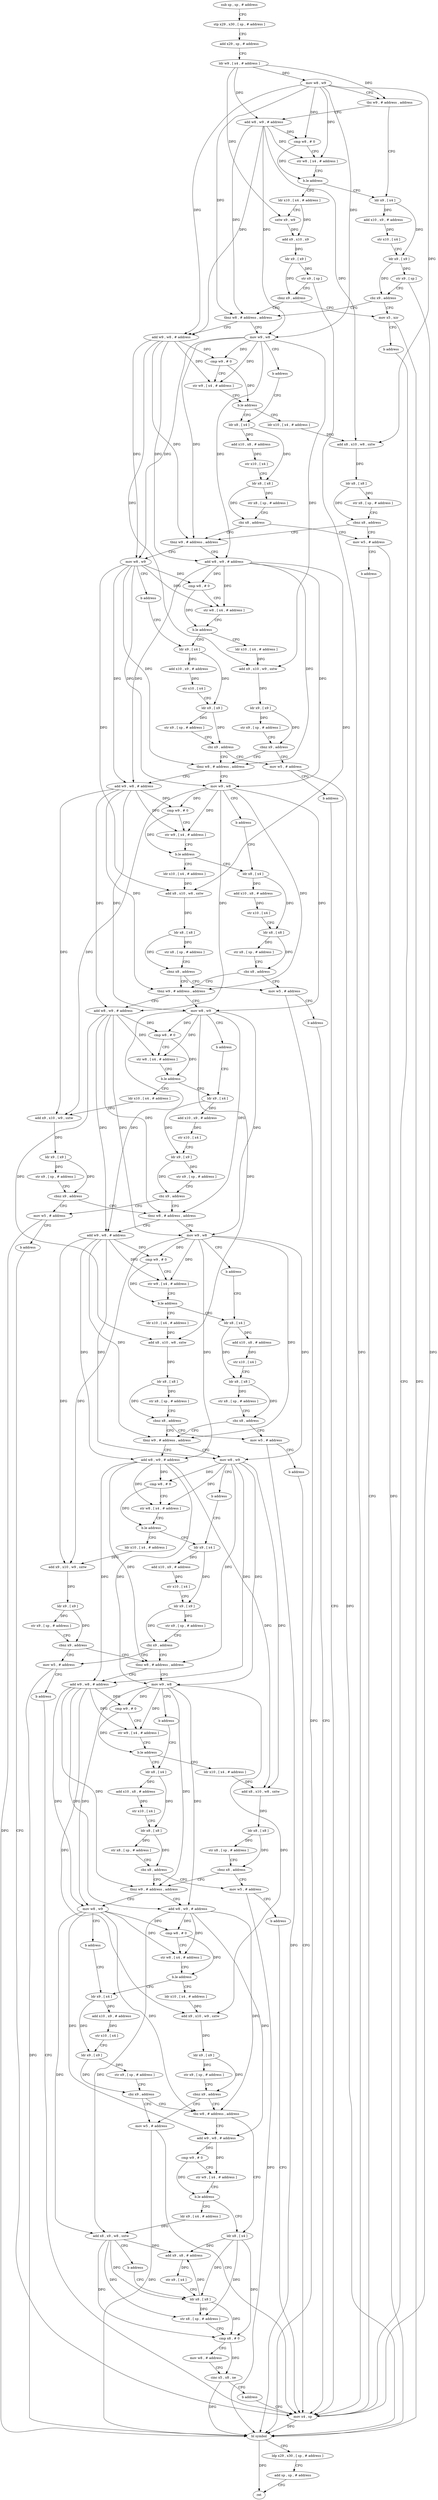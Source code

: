 digraph "func" {
"4216028" [label = "sub sp , sp , # address" ]
"4216032" [label = "stp x29 , x30 , [ sp , # address ]" ]
"4216036" [label = "add x29 , sp , # address" ]
"4216040" [label = "ldr w9 , [ x4 , # address ]" ]
"4216044" [label = "mov w8 , w9" ]
"4216048" [label = "tbz w9 , # address , address" ]
"4216068" [label = "ldr x9 , [ x4 ]" ]
"4216052" [label = "add w8 , w9 , # address" ]
"4216072" [label = "add x10 , x9 , # address" ]
"4216076" [label = "str x10 , [ x4 ]" ]
"4216080" [label = "ldr x9 , [ x9 ]" ]
"4216084" [label = "str x9 , [ sp ]" ]
"4216088" [label = "cbz x9 , address" ]
"4216232" [label = "mov x5 , xzr" ]
"4216092" [label = "tbnz w8 , # address , address" ]
"4216056" [label = "cmp w8 , # 0" ]
"4216060" [label = "str w8 , [ x4 , # address ]" ]
"4216064" [label = "b.le address" ]
"4216208" [label = "ldr x10 , [ x4 , # address ]" ]
"4216236" [label = "b address" ]
"4216816" [label = "mov x4 , sp" ]
"4216104" [label = "add w9 , w8 , # address" ]
"4216096" [label = "mov w9 , w8" ]
"4216212" [label = "sxtw x9 , w9" ]
"4216216" [label = "add x9 , x10 , x9" ]
"4216220" [label = "ldr x9 , [ x9 ]" ]
"4216224" [label = "str x9 , [ sp ]" ]
"4216228" [label = "cbnz x9 , address" ]
"4216820" [label = "bl symbol" ]
"4216824" [label = "ldp x29 , x30 , [ sp , # address ]" ]
"4216828" [label = "add sp , sp , # address" ]
"4216832" [label = "ret" ]
"4216108" [label = "cmp w9 , # 0" ]
"4216112" [label = "str w9 , [ x4 , # address ]" ]
"4216116" [label = "b.le address" ]
"4216292" [label = "ldr x10 , [ x4 , # address ]" ]
"4216120" [label = "ldr x8 , [ x4 ]" ]
"4216100" [label = "b address" ]
"4216296" [label = "add x8 , x10 , w8 , sxtw" ]
"4216300" [label = "ldr x8 , [ x8 ]" ]
"4216304" [label = "str x8 , [ sp , # address ]" ]
"4216308" [label = "cbnz x8 , address" ]
"4216144" [label = "tbnz w9 , # address , address" ]
"4216312" [label = "mov w5 , # address" ]
"4216124" [label = "add x10 , x8 , # address" ]
"4216128" [label = "str x10 , [ x4 ]" ]
"4216132" [label = "ldr x8 , [ x8 ]" ]
"4216136" [label = "str x8 , [ sp , # address ]" ]
"4216140" [label = "cbz x8 , address" ]
"4216156" [label = "add w8 , w9 , # address" ]
"4216148" [label = "mov w8 , w9" ]
"4216316" [label = "b address" ]
"4216160" [label = "cmp w8 , # 0" ]
"4216164" [label = "str w8 , [ x4 , # address ]" ]
"4216168" [label = "b.le address" ]
"4216372" [label = "ldr x10 , [ x4 , # address ]" ]
"4216172" [label = "ldr x9 , [ x4 ]" ]
"4216152" [label = "b address" ]
"4216376" [label = "add x9 , x10 , w9 , sxtw" ]
"4216380" [label = "ldr x9 , [ x9 ]" ]
"4216384" [label = "str x9 , [ sp , # address ]" ]
"4216388" [label = "cbnz x9 , address" ]
"4216196" [label = "tbnz w8 , # address , address" ]
"4216392" [label = "mov w5 , # address" ]
"4216176" [label = "add x10 , x9 , # address" ]
"4216180" [label = "str x10 , [ x4 ]" ]
"4216184" [label = "ldr x9 , [ x9 ]" ]
"4216188" [label = "str x9 , [ sp , # address ]" ]
"4216192" [label = "cbz x9 , address" ]
"4216240" [label = "add w9 , w8 , # address" ]
"4216200" [label = "mov w9 , w8" ]
"4216396" [label = "b address" ]
"4216244" [label = "cmp w9 , # 0" ]
"4216248" [label = "str w9 , [ x4 , # address ]" ]
"4216252" [label = "b.le address" ]
"4216452" [label = "ldr x10 , [ x4 , # address ]" ]
"4216256" [label = "ldr x8 , [ x4 ]" ]
"4216204" [label = "b address" ]
"4216456" [label = "add x8 , x10 , w8 , sxtw" ]
"4216460" [label = "ldr x8 , [ x8 ]" ]
"4216464" [label = "str x8 , [ sp , # address ]" ]
"4216468" [label = "cbnz x8 , address" ]
"4216280" [label = "tbnz w9 , # address , address" ]
"4216472" [label = "mov w5 , # address" ]
"4216260" [label = "add x10 , x8 , # address" ]
"4216264" [label = "str x10 , [ x4 ]" ]
"4216268" [label = "ldr x8 , [ x8 ]" ]
"4216272" [label = "str x8 , [ sp , # address ]" ]
"4216276" [label = "cbz x8 , address" ]
"4216320" [label = "add w8 , w9 , # address" ]
"4216284" [label = "mov w8 , w9" ]
"4216476" [label = "b address" ]
"4216324" [label = "cmp w8 , # 0" ]
"4216328" [label = "str w8 , [ x4 , # address ]" ]
"4216332" [label = "b.le address" ]
"4216532" [label = "ldr x10 , [ x4 , # address ]" ]
"4216336" [label = "ldr x9 , [ x4 ]" ]
"4216288" [label = "b address" ]
"4216536" [label = "add x9 , x10 , w9 , sxtw" ]
"4216540" [label = "ldr x9 , [ x9 ]" ]
"4216544" [label = "str x9 , [ sp , # address ]" ]
"4216548" [label = "cbnz x9 , address" ]
"4216360" [label = "tbnz w8 , # address , address" ]
"4216552" [label = "mov w5 , # address" ]
"4216340" [label = "add x10 , x9 , # address" ]
"4216344" [label = "str x10 , [ x4 ]" ]
"4216348" [label = "ldr x9 , [ x9 ]" ]
"4216352" [label = "str x9 , [ sp , # address ]" ]
"4216356" [label = "cbz x9 , address" ]
"4216400" [label = "add w9 , w8 , # address" ]
"4216364" [label = "mov w9 , w8" ]
"4216556" [label = "b address" ]
"4216404" [label = "cmp w9 , # 0" ]
"4216408" [label = "str w9 , [ x4 , # address ]" ]
"4216412" [label = "b.le address" ]
"4216612" [label = "ldr x10 , [ x4 , # address ]" ]
"4216416" [label = "ldr x8 , [ x4 ]" ]
"4216368" [label = "b address" ]
"4216616" [label = "add x8 , x10 , w8 , sxtw" ]
"4216620" [label = "ldr x8 , [ x8 ]" ]
"4216624" [label = "str x8 , [ sp , # address ]" ]
"4216628" [label = "cbnz x8 , address" ]
"4216440" [label = "tbnz w9 , # address , address" ]
"4216632" [label = "mov w5 , # address" ]
"4216420" [label = "add x10 , x8 , # address" ]
"4216424" [label = "str x10 , [ x4 ]" ]
"4216428" [label = "ldr x8 , [ x8 ]" ]
"4216432" [label = "str x8 , [ sp , # address ]" ]
"4216436" [label = "cbz x8 , address" ]
"4216480" [label = "add w8 , w9 , # address" ]
"4216444" [label = "mov w8 , w9" ]
"4216636" [label = "b address" ]
"4216484" [label = "cmp w8 , # 0" ]
"4216488" [label = "str w8 , [ x4 , # address ]" ]
"4216492" [label = "b.le address" ]
"4216736" [label = "ldr x10 , [ x4 , # address ]" ]
"4216496" [label = "ldr x9 , [ x4 ]" ]
"4216448" [label = "b address" ]
"4216740" [label = "add x9 , x10 , w9 , sxtw" ]
"4216744" [label = "ldr x9 , [ x9 ]" ]
"4216748" [label = "str x9 , [ sp , # address ]" ]
"4216752" [label = "cbnz x9 , address" ]
"4216520" [label = "tbnz w8 , # address , address" ]
"4216756" [label = "mov w5 , # address" ]
"4216500" [label = "add x10 , x9 , # address" ]
"4216504" [label = "str x10 , [ x4 ]" ]
"4216508" [label = "ldr x9 , [ x9 ]" ]
"4216512" [label = "str x9 , [ sp , # address ]" ]
"4216516" [label = "cbz x9 , address" ]
"4216560" [label = "add w9 , w8 , # address" ]
"4216524" [label = "mov w9 , w8" ]
"4216760" [label = "b address" ]
"4216564" [label = "cmp w9 , # 0" ]
"4216568" [label = "str w9 , [ x4 , # address ]" ]
"4216572" [label = "b.le address" ]
"4216764" [label = "ldr x10 , [ x4 , # address ]" ]
"4216576" [label = "ldr x8 , [ x4 ]" ]
"4216528" [label = "b address" ]
"4216768" [label = "add x8 , x10 , w8 , sxtw" ]
"4216772" [label = "ldr x8 , [ x8 ]" ]
"4216776" [label = "str x8 , [ sp , # address ]" ]
"4216780" [label = "cbnz x8 , address" ]
"4216600" [label = "tbnz w9 , # address , address" ]
"4216784" [label = "mov w5 , # address" ]
"4216580" [label = "add x10 , x8 , # address" ]
"4216584" [label = "str x10 , [ x4 ]" ]
"4216588" [label = "ldr x8 , [ x8 ]" ]
"4216592" [label = "str x8 , [ sp , # address ]" ]
"4216596" [label = "cbz x8 , address" ]
"4216640" [label = "add w8 , w9 , # address" ]
"4216604" [label = "mov w8 , w9" ]
"4216788" [label = "b address" ]
"4216644" [label = "cmp w8 , # 0" ]
"4216648" [label = "str w8 , [ x4 , # address ]" ]
"4216652" [label = "b.le address" ]
"4216792" [label = "ldr x10 , [ x4 , # address ]" ]
"4216656" [label = "ldr x9 , [ x4 ]" ]
"4216608" [label = "b address" ]
"4216796" [label = "add x9 , x10 , w9 , sxtw" ]
"4216800" [label = "ldr x9 , [ x9 ]" ]
"4216804" [label = "str x9 , [ sp , # address ]" ]
"4216808" [label = "cbnz x9 , address" ]
"4216680" [label = "tbz w8 , # address , address" ]
"4216812" [label = "mov w5 , # address" ]
"4216660" [label = "add x10 , x9 , # address" ]
"4216664" [label = "str x10 , [ x4 ]" ]
"4216668" [label = "ldr x9 , [ x9 ]" ]
"4216672" [label = "str x9 , [ sp , # address ]" ]
"4216676" [label = "cbz x9 , address" ]
"4216700" [label = "ldr x8 , [ x4 ]" ]
"4216684" [label = "add w9 , w8 , # address" ]
"4216704" [label = "add x9 , x8 , # address" ]
"4216708" [label = "str x9 , [ x4 ]" ]
"4216712" [label = "ldr x8 , [ x8 ]" ]
"4216688" [label = "cmp w9 , # 0" ]
"4216692" [label = "str w9 , [ x4 , # address ]" ]
"4216696" [label = "b.le address" ]
"4216836" [label = "ldr x9 , [ x4 , # address ]" ]
"4216840" [label = "add x8 , x9 , w8 , sxtw" ]
"4216844" [label = "b address" ]
"4216716" [label = "str x8 , [ sp , # address ]" ]
"4216720" [label = "cmp x8 , # 0" ]
"4216724" [label = "mov w8 , # address" ]
"4216728" [label = "cinc x5 , x8 , ne" ]
"4216732" [label = "b address" ]
"4216028" -> "4216032" [ label = "CFG" ]
"4216032" -> "4216036" [ label = "CFG" ]
"4216036" -> "4216040" [ label = "CFG" ]
"4216040" -> "4216044" [ label = "DFG" ]
"4216040" -> "4216048" [ label = "DFG" ]
"4216040" -> "4216052" [ label = "DFG" ]
"4216040" -> "4216212" [ label = "DFG" ]
"4216044" -> "4216048" [ label = "CFG" ]
"4216044" -> "4216056" [ label = "DFG" ]
"4216044" -> "4216060" [ label = "DFG" ]
"4216044" -> "4216092" [ label = "DFG" ]
"4216044" -> "4216104" [ label = "DFG" ]
"4216044" -> "4216096" [ label = "DFG" ]
"4216044" -> "4216296" [ label = "DFG" ]
"4216048" -> "4216068" [ label = "CFG" ]
"4216048" -> "4216052" [ label = "CFG" ]
"4216068" -> "4216072" [ label = "DFG" ]
"4216068" -> "4216080" [ label = "DFG" ]
"4216052" -> "4216056" [ label = "DFG" ]
"4216052" -> "4216060" [ label = "DFG" ]
"4216052" -> "4216092" [ label = "DFG" ]
"4216052" -> "4216104" [ label = "DFG" ]
"4216052" -> "4216096" [ label = "DFG" ]
"4216052" -> "4216296" [ label = "DFG" ]
"4216072" -> "4216076" [ label = "DFG" ]
"4216076" -> "4216080" [ label = "CFG" ]
"4216080" -> "4216084" [ label = "DFG" ]
"4216080" -> "4216088" [ label = "DFG" ]
"4216084" -> "4216088" [ label = "CFG" ]
"4216084" -> "4216816" [ label = "DFG" ]
"4216088" -> "4216232" [ label = "CFG" ]
"4216088" -> "4216092" [ label = "CFG" ]
"4216232" -> "4216236" [ label = "CFG" ]
"4216232" -> "4216820" [ label = "DFG" ]
"4216092" -> "4216104" [ label = "CFG" ]
"4216092" -> "4216096" [ label = "CFG" ]
"4216056" -> "4216060" [ label = "CFG" ]
"4216056" -> "4216064" [ label = "DFG" ]
"4216060" -> "4216064" [ label = "CFG" ]
"4216064" -> "4216208" [ label = "CFG" ]
"4216064" -> "4216068" [ label = "CFG" ]
"4216208" -> "4216212" [ label = "CFG" ]
"4216208" -> "4216216" [ label = "DFG" ]
"4216236" -> "4216816" [ label = "CFG" ]
"4216816" -> "4216820" [ label = "DFG" ]
"4216104" -> "4216108" [ label = "DFG" ]
"4216104" -> "4216112" [ label = "DFG" ]
"4216104" -> "4216144" [ label = "DFG" ]
"4216104" -> "4216156" [ label = "DFG" ]
"4216104" -> "4216148" [ label = "DFG" ]
"4216104" -> "4216376" [ label = "DFG" ]
"4216096" -> "4216100" [ label = "CFG" ]
"4216096" -> "4216108" [ label = "DFG" ]
"4216096" -> "4216112" [ label = "DFG" ]
"4216096" -> "4216144" [ label = "DFG" ]
"4216096" -> "4216156" [ label = "DFG" ]
"4216096" -> "4216148" [ label = "DFG" ]
"4216096" -> "4216376" [ label = "DFG" ]
"4216212" -> "4216216" [ label = "DFG" ]
"4216216" -> "4216220" [ label = "DFG" ]
"4216220" -> "4216224" [ label = "DFG" ]
"4216220" -> "4216228" [ label = "DFG" ]
"4216224" -> "4216228" [ label = "CFG" ]
"4216224" -> "4216816" [ label = "DFG" ]
"4216228" -> "4216092" [ label = "CFG" ]
"4216228" -> "4216232" [ label = "CFG" ]
"4216820" -> "4216824" [ label = "CFG" ]
"4216820" -> "4216832" [ label = "DFG" ]
"4216824" -> "4216828" [ label = "CFG" ]
"4216828" -> "4216832" [ label = "CFG" ]
"4216108" -> "4216112" [ label = "CFG" ]
"4216108" -> "4216116" [ label = "DFG" ]
"4216112" -> "4216116" [ label = "CFG" ]
"4216116" -> "4216292" [ label = "CFG" ]
"4216116" -> "4216120" [ label = "CFG" ]
"4216292" -> "4216296" [ label = "DFG" ]
"4216120" -> "4216124" [ label = "DFG" ]
"4216120" -> "4216132" [ label = "DFG" ]
"4216100" -> "4216120" [ label = "CFG" ]
"4216296" -> "4216300" [ label = "DFG" ]
"4216300" -> "4216304" [ label = "DFG" ]
"4216300" -> "4216308" [ label = "DFG" ]
"4216304" -> "4216308" [ label = "CFG" ]
"4216308" -> "4216144" [ label = "CFG" ]
"4216308" -> "4216312" [ label = "CFG" ]
"4216144" -> "4216156" [ label = "CFG" ]
"4216144" -> "4216148" [ label = "CFG" ]
"4216312" -> "4216316" [ label = "CFG" ]
"4216312" -> "4216820" [ label = "DFG" ]
"4216124" -> "4216128" [ label = "DFG" ]
"4216128" -> "4216132" [ label = "CFG" ]
"4216132" -> "4216136" [ label = "DFG" ]
"4216132" -> "4216140" [ label = "DFG" ]
"4216136" -> "4216140" [ label = "CFG" ]
"4216140" -> "4216312" [ label = "CFG" ]
"4216140" -> "4216144" [ label = "CFG" ]
"4216156" -> "4216160" [ label = "DFG" ]
"4216156" -> "4216164" [ label = "DFG" ]
"4216156" -> "4216196" [ label = "DFG" ]
"4216156" -> "4216240" [ label = "DFG" ]
"4216156" -> "4216200" [ label = "DFG" ]
"4216156" -> "4216456" [ label = "DFG" ]
"4216148" -> "4216152" [ label = "CFG" ]
"4216148" -> "4216160" [ label = "DFG" ]
"4216148" -> "4216164" [ label = "DFG" ]
"4216148" -> "4216196" [ label = "DFG" ]
"4216148" -> "4216240" [ label = "DFG" ]
"4216148" -> "4216200" [ label = "DFG" ]
"4216148" -> "4216456" [ label = "DFG" ]
"4216316" -> "4216816" [ label = "CFG" ]
"4216160" -> "4216164" [ label = "CFG" ]
"4216160" -> "4216168" [ label = "DFG" ]
"4216164" -> "4216168" [ label = "CFG" ]
"4216168" -> "4216372" [ label = "CFG" ]
"4216168" -> "4216172" [ label = "CFG" ]
"4216372" -> "4216376" [ label = "DFG" ]
"4216172" -> "4216176" [ label = "DFG" ]
"4216172" -> "4216184" [ label = "DFG" ]
"4216152" -> "4216172" [ label = "CFG" ]
"4216376" -> "4216380" [ label = "DFG" ]
"4216380" -> "4216384" [ label = "DFG" ]
"4216380" -> "4216388" [ label = "DFG" ]
"4216384" -> "4216388" [ label = "CFG" ]
"4216388" -> "4216196" [ label = "CFG" ]
"4216388" -> "4216392" [ label = "CFG" ]
"4216196" -> "4216240" [ label = "CFG" ]
"4216196" -> "4216200" [ label = "CFG" ]
"4216392" -> "4216396" [ label = "CFG" ]
"4216392" -> "4216820" [ label = "DFG" ]
"4216176" -> "4216180" [ label = "DFG" ]
"4216180" -> "4216184" [ label = "CFG" ]
"4216184" -> "4216188" [ label = "DFG" ]
"4216184" -> "4216192" [ label = "DFG" ]
"4216188" -> "4216192" [ label = "CFG" ]
"4216192" -> "4216392" [ label = "CFG" ]
"4216192" -> "4216196" [ label = "CFG" ]
"4216240" -> "4216244" [ label = "DFG" ]
"4216240" -> "4216248" [ label = "DFG" ]
"4216240" -> "4216280" [ label = "DFG" ]
"4216240" -> "4216320" [ label = "DFG" ]
"4216240" -> "4216284" [ label = "DFG" ]
"4216240" -> "4216536" [ label = "DFG" ]
"4216200" -> "4216204" [ label = "CFG" ]
"4216200" -> "4216244" [ label = "DFG" ]
"4216200" -> "4216248" [ label = "DFG" ]
"4216200" -> "4216280" [ label = "DFG" ]
"4216200" -> "4216320" [ label = "DFG" ]
"4216200" -> "4216284" [ label = "DFG" ]
"4216200" -> "4216536" [ label = "DFG" ]
"4216396" -> "4216816" [ label = "CFG" ]
"4216244" -> "4216248" [ label = "CFG" ]
"4216244" -> "4216252" [ label = "DFG" ]
"4216248" -> "4216252" [ label = "CFG" ]
"4216252" -> "4216452" [ label = "CFG" ]
"4216252" -> "4216256" [ label = "CFG" ]
"4216452" -> "4216456" [ label = "DFG" ]
"4216256" -> "4216260" [ label = "DFG" ]
"4216256" -> "4216268" [ label = "DFG" ]
"4216204" -> "4216256" [ label = "CFG" ]
"4216456" -> "4216460" [ label = "DFG" ]
"4216460" -> "4216464" [ label = "DFG" ]
"4216460" -> "4216468" [ label = "DFG" ]
"4216464" -> "4216468" [ label = "CFG" ]
"4216468" -> "4216280" [ label = "CFG" ]
"4216468" -> "4216472" [ label = "CFG" ]
"4216280" -> "4216320" [ label = "CFG" ]
"4216280" -> "4216284" [ label = "CFG" ]
"4216472" -> "4216476" [ label = "CFG" ]
"4216472" -> "4216820" [ label = "DFG" ]
"4216260" -> "4216264" [ label = "DFG" ]
"4216264" -> "4216268" [ label = "CFG" ]
"4216268" -> "4216272" [ label = "DFG" ]
"4216268" -> "4216276" [ label = "DFG" ]
"4216272" -> "4216276" [ label = "CFG" ]
"4216276" -> "4216472" [ label = "CFG" ]
"4216276" -> "4216280" [ label = "CFG" ]
"4216320" -> "4216324" [ label = "DFG" ]
"4216320" -> "4216328" [ label = "DFG" ]
"4216320" -> "4216360" [ label = "DFG" ]
"4216320" -> "4216400" [ label = "DFG" ]
"4216320" -> "4216364" [ label = "DFG" ]
"4216320" -> "4216616" [ label = "DFG" ]
"4216284" -> "4216288" [ label = "CFG" ]
"4216284" -> "4216324" [ label = "DFG" ]
"4216284" -> "4216328" [ label = "DFG" ]
"4216284" -> "4216360" [ label = "DFG" ]
"4216284" -> "4216400" [ label = "DFG" ]
"4216284" -> "4216364" [ label = "DFG" ]
"4216284" -> "4216616" [ label = "DFG" ]
"4216476" -> "4216816" [ label = "CFG" ]
"4216324" -> "4216328" [ label = "CFG" ]
"4216324" -> "4216332" [ label = "DFG" ]
"4216328" -> "4216332" [ label = "CFG" ]
"4216332" -> "4216532" [ label = "CFG" ]
"4216332" -> "4216336" [ label = "CFG" ]
"4216532" -> "4216536" [ label = "DFG" ]
"4216336" -> "4216340" [ label = "DFG" ]
"4216336" -> "4216348" [ label = "DFG" ]
"4216288" -> "4216336" [ label = "CFG" ]
"4216536" -> "4216540" [ label = "DFG" ]
"4216540" -> "4216544" [ label = "DFG" ]
"4216540" -> "4216548" [ label = "DFG" ]
"4216544" -> "4216548" [ label = "CFG" ]
"4216548" -> "4216360" [ label = "CFG" ]
"4216548" -> "4216552" [ label = "CFG" ]
"4216360" -> "4216400" [ label = "CFG" ]
"4216360" -> "4216364" [ label = "CFG" ]
"4216552" -> "4216556" [ label = "CFG" ]
"4216552" -> "4216820" [ label = "DFG" ]
"4216340" -> "4216344" [ label = "DFG" ]
"4216344" -> "4216348" [ label = "CFG" ]
"4216348" -> "4216352" [ label = "DFG" ]
"4216348" -> "4216356" [ label = "DFG" ]
"4216352" -> "4216356" [ label = "CFG" ]
"4216356" -> "4216552" [ label = "CFG" ]
"4216356" -> "4216360" [ label = "CFG" ]
"4216400" -> "4216404" [ label = "DFG" ]
"4216400" -> "4216408" [ label = "DFG" ]
"4216400" -> "4216440" [ label = "DFG" ]
"4216400" -> "4216480" [ label = "DFG" ]
"4216400" -> "4216444" [ label = "DFG" ]
"4216400" -> "4216740" [ label = "DFG" ]
"4216364" -> "4216368" [ label = "CFG" ]
"4216364" -> "4216404" [ label = "DFG" ]
"4216364" -> "4216408" [ label = "DFG" ]
"4216364" -> "4216440" [ label = "DFG" ]
"4216364" -> "4216480" [ label = "DFG" ]
"4216364" -> "4216444" [ label = "DFG" ]
"4216364" -> "4216740" [ label = "DFG" ]
"4216556" -> "4216816" [ label = "CFG" ]
"4216404" -> "4216408" [ label = "CFG" ]
"4216404" -> "4216412" [ label = "DFG" ]
"4216408" -> "4216412" [ label = "CFG" ]
"4216412" -> "4216612" [ label = "CFG" ]
"4216412" -> "4216416" [ label = "CFG" ]
"4216612" -> "4216616" [ label = "DFG" ]
"4216416" -> "4216420" [ label = "DFG" ]
"4216416" -> "4216428" [ label = "DFG" ]
"4216368" -> "4216416" [ label = "CFG" ]
"4216616" -> "4216620" [ label = "DFG" ]
"4216620" -> "4216624" [ label = "DFG" ]
"4216620" -> "4216628" [ label = "DFG" ]
"4216624" -> "4216628" [ label = "CFG" ]
"4216628" -> "4216440" [ label = "CFG" ]
"4216628" -> "4216632" [ label = "CFG" ]
"4216440" -> "4216480" [ label = "CFG" ]
"4216440" -> "4216444" [ label = "CFG" ]
"4216632" -> "4216636" [ label = "CFG" ]
"4216632" -> "4216820" [ label = "DFG" ]
"4216420" -> "4216424" [ label = "DFG" ]
"4216424" -> "4216428" [ label = "CFG" ]
"4216428" -> "4216432" [ label = "DFG" ]
"4216428" -> "4216436" [ label = "DFG" ]
"4216432" -> "4216436" [ label = "CFG" ]
"4216436" -> "4216632" [ label = "CFG" ]
"4216436" -> "4216440" [ label = "CFG" ]
"4216480" -> "4216484" [ label = "DFG" ]
"4216480" -> "4216488" [ label = "DFG" ]
"4216480" -> "4216520" [ label = "DFG" ]
"4216480" -> "4216560" [ label = "DFG" ]
"4216480" -> "4216524" [ label = "DFG" ]
"4216480" -> "4216768" [ label = "DFG" ]
"4216444" -> "4216448" [ label = "CFG" ]
"4216444" -> "4216484" [ label = "DFG" ]
"4216444" -> "4216488" [ label = "DFG" ]
"4216444" -> "4216520" [ label = "DFG" ]
"4216444" -> "4216560" [ label = "DFG" ]
"4216444" -> "4216524" [ label = "DFG" ]
"4216444" -> "4216768" [ label = "DFG" ]
"4216636" -> "4216816" [ label = "CFG" ]
"4216484" -> "4216488" [ label = "CFG" ]
"4216484" -> "4216492" [ label = "DFG" ]
"4216488" -> "4216492" [ label = "CFG" ]
"4216492" -> "4216736" [ label = "CFG" ]
"4216492" -> "4216496" [ label = "CFG" ]
"4216736" -> "4216740" [ label = "DFG" ]
"4216496" -> "4216500" [ label = "DFG" ]
"4216496" -> "4216508" [ label = "DFG" ]
"4216448" -> "4216496" [ label = "CFG" ]
"4216740" -> "4216744" [ label = "DFG" ]
"4216744" -> "4216748" [ label = "DFG" ]
"4216744" -> "4216752" [ label = "DFG" ]
"4216748" -> "4216752" [ label = "CFG" ]
"4216752" -> "4216520" [ label = "CFG" ]
"4216752" -> "4216756" [ label = "CFG" ]
"4216520" -> "4216560" [ label = "CFG" ]
"4216520" -> "4216524" [ label = "CFG" ]
"4216756" -> "4216760" [ label = "CFG" ]
"4216756" -> "4216820" [ label = "DFG" ]
"4216500" -> "4216504" [ label = "DFG" ]
"4216504" -> "4216508" [ label = "CFG" ]
"4216508" -> "4216512" [ label = "DFG" ]
"4216508" -> "4216516" [ label = "DFG" ]
"4216512" -> "4216516" [ label = "CFG" ]
"4216516" -> "4216756" [ label = "CFG" ]
"4216516" -> "4216520" [ label = "CFG" ]
"4216560" -> "4216564" [ label = "DFG" ]
"4216560" -> "4216568" [ label = "DFG" ]
"4216560" -> "4216600" [ label = "DFG" ]
"4216560" -> "4216640" [ label = "DFG" ]
"4216560" -> "4216604" [ label = "DFG" ]
"4216560" -> "4216796" [ label = "DFG" ]
"4216524" -> "4216528" [ label = "CFG" ]
"4216524" -> "4216564" [ label = "DFG" ]
"4216524" -> "4216568" [ label = "DFG" ]
"4216524" -> "4216600" [ label = "DFG" ]
"4216524" -> "4216640" [ label = "DFG" ]
"4216524" -> "4216604" [ label = "DFG" ]
"4216524" -> "4216796" [ label = "DFG" ]
"4216760" -> "4216816" [ label = "CFG" ]
"4216564" -> "4216568" [ label = "CFG" ]
"4216564" -> "4216572" [ label = "DFG" ]
"4216568" -> "4216572" [ label = "CFG" ]
"4216572" -> "4216764" [ label = "CFG" ]
"4216572" -> "4216576" [ label = "CFG" ]
"4216764" -> "4216768" [ label = "DFG" ]
"4216576" -> "4216580" [ label = "DFG" ]
"4216576" -> "4216588" [ label = "DFG" ]
"4216528" -> "4216576" [ label = "CFG" ]
"4216768" -> "4216772" [ label = "DFG" ]
"4216772" -> "4216776" [ label = "DFG" ]
"4216772" -> "4216780" [ label = "DFG" ]
"4216776" -> "4216780" [ label = "CFG" ]
"4216780" -> "4216600" [ label = "CFG" ]
"4216780" -> "4216784" [ label = "CFG" ]
"4216600" -> "4216640" [ label = "CFG" ]
"4216600" -> "4216604" [ label = "CFG" ]
"4216784" -> "4216788" [ label = "CFG" ]
"4216784" -> "4216820" [ label = "DFG" ]
"4216580" -> "4216584" [ label = "DFG" ]
"4216584" -> "4216588" [ label = "CFG" ]
"4216588" -> "4216592" [ label = "DFG" ]
"4216588" -> "4216596" [ label = "DFG" ]
"4216592" -> "4216596" [ label = "CFG" ]
"4216596" -> "4216784" [ label = "CFG" ]
"4216596" -> "4216600" [ label = "CFG" ]
"4216640" -> "4216644" [ label = "DFG" ]
"4216640" -> "4216648" [ label = "DFG" ]
"4216640" -> "4216680" [ label = "DFG" ]
"4216640" -> "4216684" [ label = "DFG" ]
"4216640" -> "4216840" [ label = "DFG" ]
"4216604" -> "4216608" [ label = "CFG" ]
"4216604" -> "4216644" [ label = "DFG" ]
"4216604" -> "4216648" [ label = "DFG" ]
"4216604" -> "4216680" [ label = "DFG" ]
"4216604" -> "4216684" [ label = "DFG" ]
"4216604" -> "4216840" [ label = "DFG" ]
"4216788" -> "4216816" [ label = "CFG" ]
"4216644" -> "4216648" [ label = "CFG" ]
"4216644" -> "4216652" [ label = "DFG" ]
"4216648" -> "4216652" [ label = "CFG" ]
"4216652" -> "4216792" [ label = "CFG" ]
"4216652" -> "4216656" [ label = "CFG" ]
"4216792" -> "4216796" [ label = "DFG" ]
"4216656" -> "4216660" [ label = "DFG" ]
"4216656" -> "4216668" [ label = "DFG" ]
"4216608" -> "4216656" [ label = "CFG" ]
"4216796" -> "4216800" [ label = "DFG" ]
"4216800" -> "4216804" [ label = "DFG" ]
"4216800" -> "4216808" [ label = "DFG" ]
"4216804" -> "4216808" [ label = "CFG" ]
"4216808" -> "4216680" [ label = "CFG" ]
"4216808" -> "4216812" [ label = "CFG" ]
"4216680" -> "4216700" [ label = "CFG" ]
"4216680" -> "4216684" [ label = "CFG" ]
"4216812" -> "4216816" [ label = "CFG" ]
"4216812" -> "4216820" [ label = "DFG" ]
"4216660" -> "4216664" [ label = "DFG" ]
"4216664" -> "4216668" [ label = "CFG" ]
"4216668" -> "4216672" [ label = "DFG" ]
"4216668" -> "4216676" [ label = "DFG" ]
"4216672" -> "4216676" [ label = "CFG" ]
"4216676" -> "4216812" [ label = "CFG" ]
"4216676" -> "4216680" [ label = "CFG" ]
"4216700" -> "4216704" [ label = "DFG" ]
"4216700" -> "4216712" [ label = "DFG" ]
"4216700" -> "4216716" [ label = "DFG" ]
"4216700" -> "4216720" [ label = "DFG" ]
"4216684" -> "4216688" [ label = "DFG" ]
"4216684" -> "4216692" [ label = "DFG" ]
"4216704" -> "4216708" [ label = "DFG" ]
"4216708" -> "4216712" [ label = "CFG" ]
"4216712" -> "4216716" [ label = "DFG" ]
"4216712" -> "4216704" [ label = "DFG" ]
"4216712" -> "4216720" [ label = "DFG" ]
"4216688" -> "4216692" [ label = "CFG" ]
"4216688" -> "4216696" [ label = "DFG" ]
"4216692" -> "4216696" [ label = "CFG" ]
"4216696" -> "4216836" [ label = "CFG" ]
"4216696" -> "4216700" [ label = "CFG" ]
"4216836" -> "4216840" [ label = "DFG" ]
"4216840" -> "4216844" [ label = "CFG" ]
"4216840" -> "4216704" [ label = "DFG" ]
"4216840" -> "4216712" [ label = "DFG" ]
"4216840" -> "4216716" [ label = "DFG" ]
"4216840" -> "4216720" [ label = "DFG" ]
"4216844" -> "4216712" [ label = "CFG" ]
"4216716" -> "4216720" [ label = "CFG" ]
"4216720" -> "4216724" [ label = "CFG" ]
"4216720" -> "4216728" [ label = "DFG" ]
"4216724" -> "4216728" [ label = "CFG" ]
"4216728" -> "4216732" [ label = "CFG" ]
"4216728" -> "4216820" [ label = "DFG" ]
"4216732" -> "4216816" [ label = "CFG" ]
}
